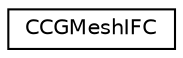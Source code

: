 digraph G
{
  edge [fontname="Helvetica",fontsize="10",labelfontname="Helvetica",labelfontsize="10"];
  node [fontname="Helvetica",fontsize="10",shape=record];
  rankdir=LR;
  Node1 [label="CCGMeshIFC",height=0.2,width=0.4,color="black", fillcolor="white", style="filled",URL="$d3/d97/structCCGMeshIFC.html"];
}

